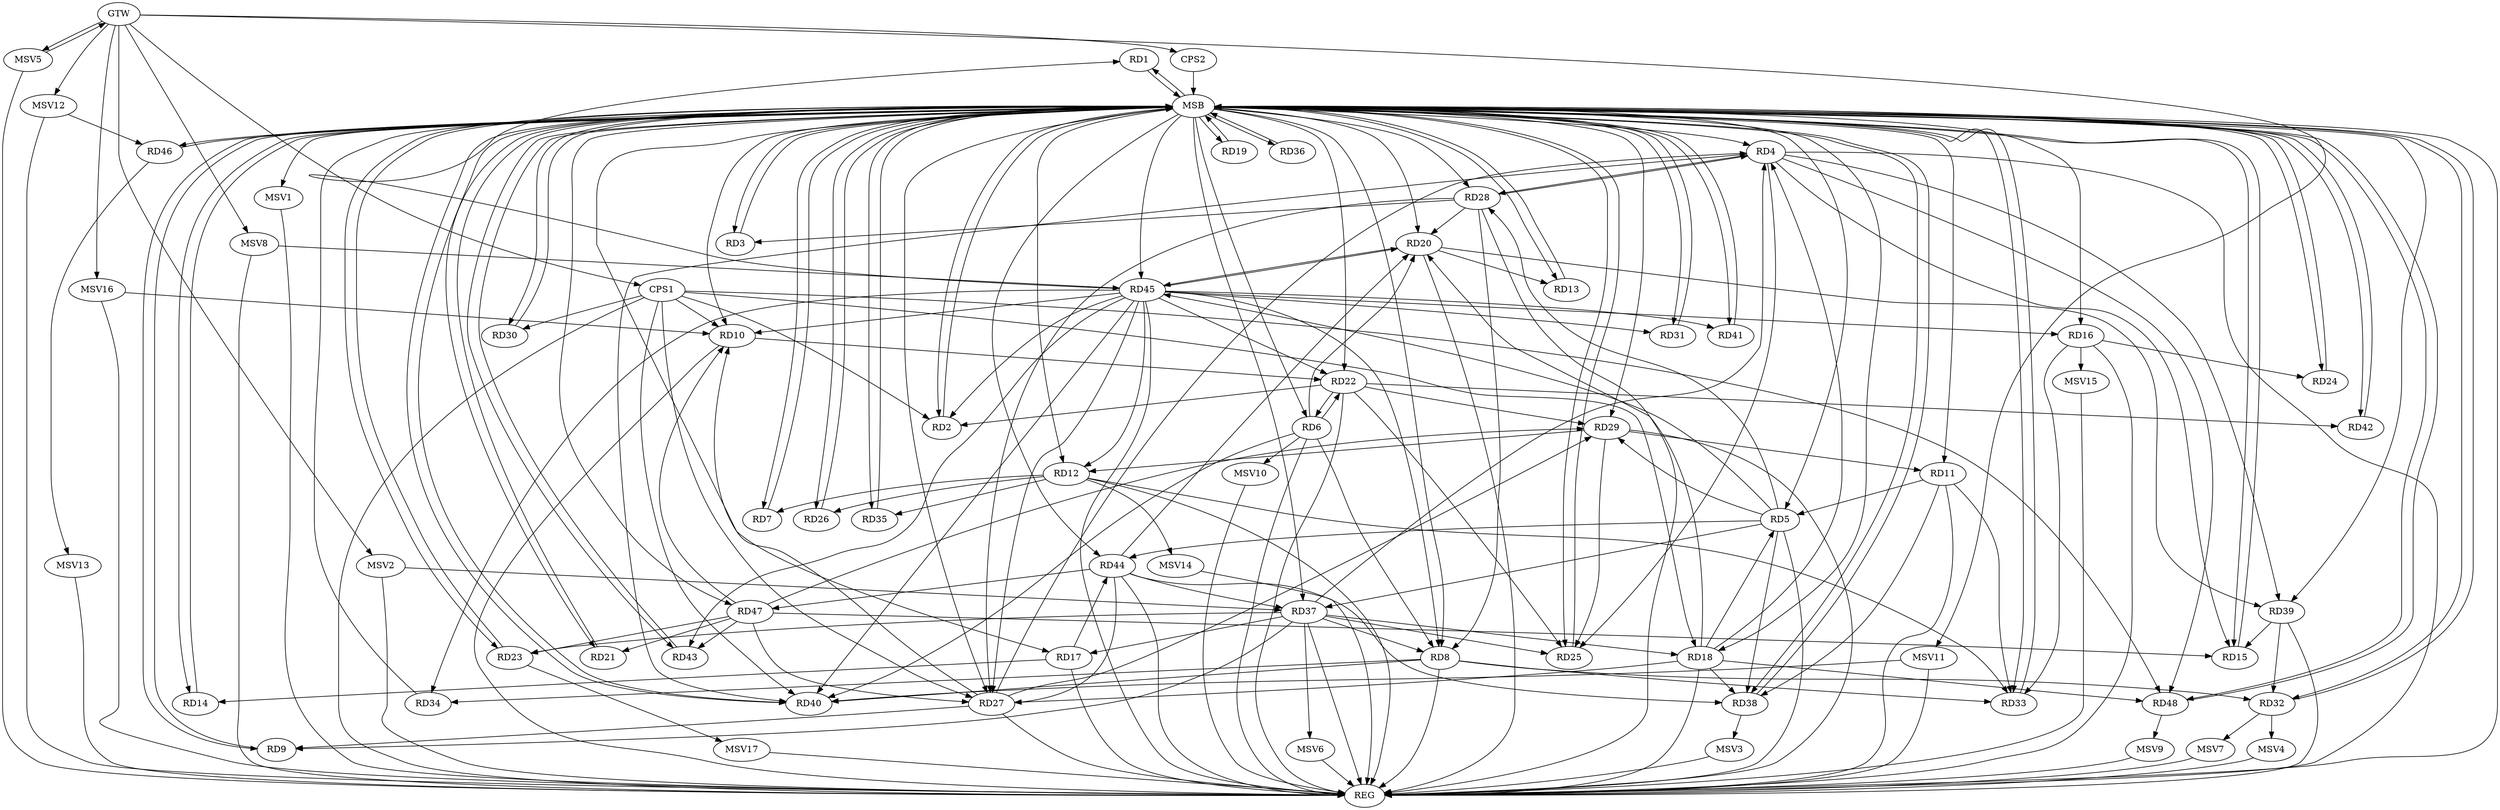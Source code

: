 strict digraph G {
  RD1 [ label="RD1" ];
  RD2 [ label="RD2" ];
  RD3 [ label="RD3" ];
  RD4 [ label="RD4" ];
  RD5 [ label="RD5" ];
  RD6 [ label="RD6" ];
  RD7 [ label="RD7" ];
  RD8 [ label="RD8" ];
  RD9 [ label="RD9" ];
  RD10 [ label="RD10" ];
  RD11 [ label="RD11" ];
  RD12 [ label="RD12" ];
  RD13 [ label="RD13" ];
  RD14 [ label="RD14" ];
  RD15 [ label="RD15" ];
  RD16 [ label="RD16" ];
  RD17 [ label="RD17" ];
  RD18 [ label="RD18" ];
  RD19 [ label="RD19" ];
  RD20 [ label="RD20" ];
  RD21 [ label="RD21" ];
  RD22 [ label="RD22" ];
  RD23 [ label="RD23" ];
  RD24 [ label="RD24" ];
  RD25 [ label="RD25" ];
  RD26 [ label="RD26" ];
  RD27 [ label="RD27" ];
  RD28 [ label="RD28" ];
  RD29 [ label="RD29" ];
  RD30 [ label="RD30" ];
  RD31 [ label="RD31" ];
  RD32 [ label="RD32" ];
  RD33 [ label="RD33" ];
  RD34 [ label="RD34" ];
  RD35 [ label="RD35" ];
  RD36 [ label="RD36" ];
  RD37 [ label="RD37" ];
  RD38 [ label="RD38" ];
  RD39 [ label="RD39" ];
  RD40 [ label="RD40" ];
  RD41 [ label="RD41" ];
  RD42 [ label="RD42" ];
  RD43 [ label="RD43" ];
  RD44 [ label="RD44" ];
  RD45 [ label="RD45" ];
  RD46 [ label="RD46" ];
  RD47 [ label="RD47" ];
  RD48 [ label="RD48" ];
  CPS1 [ label="CPS1" ];
  CPS2 [ label="CPS2" ];
  GTW [ label="GTW" ];
  REG [ label="REG" ];
  MSB [ label="MSB" ];
  MSV1 [ label="MSV1" ];
  MSV2 [ label="MSV2" ];
  MSV3 [ label="MSV3" ];
  MSV4 [ label="MSV4" ];
  MSV5 [ label="MSV5" ];
  MSV6 [ label="MSV6" ];
  MSV7 [ label="MSV7" ];
  MSV8 [ label="MSV8" ];
  MSV9 [ label="MSV9" ];
  MSV10 [ label="MSV10" ];
  MSV11 [ label="MSV11" ];
  MSV12 [ label="MSV12" ];
  MSV13 [ label="MSV13" ];
  MSV14 [ label="MSV14" ];
  MSV15 [ label="MSV15" ];
  MSV16 [ label="MSV16" ];
  MSV17 [ label="MSV17" ];
  RD45 -> RD1;
  RD22 -> RD2;
  RD28 -> RD3;
  RD4 -> RD15;
  RD18 -> RD4;
  RD4 -> RD25;
  RD27 -> RD4;
  RD4 -> RD28;
  RD28 -> RD4;
  RD37 -> RD4;
  RD4 -> RD39;
  RD4 -> RD40;
  RD4 -> RD48;
  RD11 -> RD5;
  RD18 -> RD5;
  RD5 -> RD28;
  RD5 -> RD29;
  RD5 -> RD37;
  RD5 -> RD38;
  RD5 -> RD44;
  RD5 -> RD45;
  RD6 -> RD8;
  RD6 -> RD20;
  RD6 -> RD22;
  RD22 -> RD6;
  RD6 -> RD40;
  RD12 -> RD7;
  RD28 -> RD8;
  RD8 -> RD32;
  RD8 -> RD33;
  RD8 -> RD34;
  RD37 -> RD8;
  RD8 -> RD40;
  RD45 -> RD8;
  RD27 -> RD9;
  RD37 -> RD9;
  RD10 -> RD22;
  RD27 -> RD10;
  RD45 -> RD10;
  RD47 -> RD10;
  RD29 -> RD11;
  RD11 -> RD33;
  RD11 -> RD38;
  RD12 -> RD26;
  RD29 -> RD12;
  RD12 -> RD33;
  RD12 -> RD35;
  RD45 -> RD12;
  RD20 -> RD13;
  RD17 -> RD14;
  RD39 -> RD15;
  RD47 -> RD15;
  RD16 -> RD24;
  RD16 -> RD33;
  RD45 -> RD16;
  RD37 -> RD17;
  RD17 -> RD44;
  RD18 -> RD20;
  RD18 -> RD27;
  RD37 -> RD18;
  RD18 -> RD38;
  RD18 -> RD48;
  RD28 -> RD20;
  RD20 -> RD39;
  RD44 -> RD20;
  RD20 -> RD45;
  RD45 -> RD20;
  RD47 -> RD21;
  RD22 -> RD25;
  RD22 -> RD29;
  RD22 -> RD42;
  RD37 -> RD23;
  RD47 -> RD23;
  RD29 -> RD25;
  RD37 -> RD25;
  RD28 -> RD27;
  RD27 -> RD29;
  RD44 -> RD27;
  RD45 -> RD27;
  RD47 -> RD27;
  RD47 -> RD29;
  RD39 -> RD32;
  RD44 -> RD37;
  RD44 -> RD38;
  RD45 -> RD40;
  RD45 -> RD43;
  RD47 -> RD43;
  RD44 -> RD47;
  CPS1 -> RD30;
  CPS1 -> RD10;
  CPS1 -> RD40;
  CPS1 -> RD48;
  CPS1 -> RD27;
  CPS1 -> RD18;
  CPS1 -> RD2;
  GTW -> CPS1;
  GTW -> CPS2;
  RD4 -> REG;
  RD5 -> REG;
  RD6 -> REG;
  RD8 -> REG;
  RD10 -> REG;
  RD11 -> REG;
  RD12 -> REG;
  RD16 -> REG;
  RD17 -> REG;
  RD18 -> REG;
  RD20 -> REG;
  RD22 -> REG;
  RD27 -> REG;
  RD28 -> REG;
  RD29 -> REG;
  RD37 -> REG;
  RD39 -> REG;
  RD44 -> REG;
  RD45 -> REG;
  CPS1 -> REG;
  RD1 -> MSB;
  MSB -> RD2;
  MSB -> RD3;
  MSB -> RD11;
  MSB -> RD17;
  MSB -> RD21;
  MSB -> RD28;
  MSB -> RD36;
  MSB -> RD44;
  MSB -> REG;
  RD2 -> MSB;
  MSB -> RD8;
  MSB -> RD13;
  MSB -> RD15;
  MSB -> RD18;
  MSB -> RD30;
  MSB -> RD43;
  MSB -> RD46;
  RD3 -> MSB;
  MSB -> RD24;
  MSB -> RD35;
  MSB -> RD37;
  RD7 -> MSB;
  MSB -> RD10;
  MSB -> RD29;
  RD9 -> MSB;
  MSB -> RD41;
  MSB -> RD45;
  MSB -> RD47;
  RD13 -> MSB;
  MSB -> RD5;
  MSB -> RD32;
  RD14 -> MSB;
  MSB -> RD4;
  MSB -> RD9;
  MSB -> RD19;
  MSB -> RD25;
  MSB -> RD26;
  MSB -> RD31;
  RD15 -> MSB;
  MSB -> RD20;
  MSB -> RD27;
  RD19 -> MSB;
  MSB -> RD1;
  MSB -> RD12;
  MSB -> RD16;
  RD21 -> MSB;
  MSB -> RD7;
  RD23 -> MSB;
  MSB -> RD38;
  RD24 -> MSB;
  MSB -> RD42;
  MSB -> RD48;
  RD25 -> MSB;
  MSB -> RD39;
  RD26 -> MSB;
  MSB -> RD6;
  MSB -> RD40;
  RD30 -> MSB;
  MSB -> RD23;
  MSB -> RD33;
  RD31 -> MSB;
  RD32 -> MSB;
  RD33 -> MSB;
  RD34 -> MSB;
  MSB -> RD22;
  RD35 -> MSB;
  RD36 -> MSB;
  RD38 -> MSB;
  RD40 -> MSB;
  MSB -> RD14;
  RD41 -> MSB;
  RD42 -> MSB;
  RD43 -> MSB;
  RD46 -> MSB;
  RD48 -> MSB;
  CPS2 -> MSB;
  RD45 -> RD22;
  RD45 -> RD41;
  RD45 -> RD2;
  RD45 -> RD34;
  RD45 -> RD31;
  MSB -> MSV1;
  MSV1 -> REG;
  MSV2 -> RD37;
  GTW -> MSV2;
  MSV2 -> REG;
  RD38 -> MSV3;
  MSV3 -> REG;
  RD32 -> MSV4;
  MSV4 -> REG;
  MSV5 -> GTW;
  GTW -> MSV5;
  MSV5 -> REG;
  RD37 -> MSV6;
  MSV6 -> REG;
  RD32 -> MSV7;
  MSV7 -> REG;
  MSV8 -> RD45;
  GTW -> MSV8;
  MSV8 -> REG;
  RD48 -> MSV9;
  MSV9 -> REG;
  RD6 -> MSV10;
  MSV10 -> REG;
  MSV11 -> RD40;
  GTW -> MSV11;
  MSV11 -> REG;
  MSV12 -> RD46;
  GTW -> MSV12;
  MSV12 -> REG;
  RD46 -> MSV13;
  MSV13 -> REG;
  RD12 -> MSV14;
  MSV14 -> REG;
  RD16 -> MSV15;
  MSV15 -> REG;
  MSV16 -> RD10;
  GTW -> MSV16;
  MSV16 -> REG;
  RD23 -> MSV17;
  MSV17 -> REG;
}
